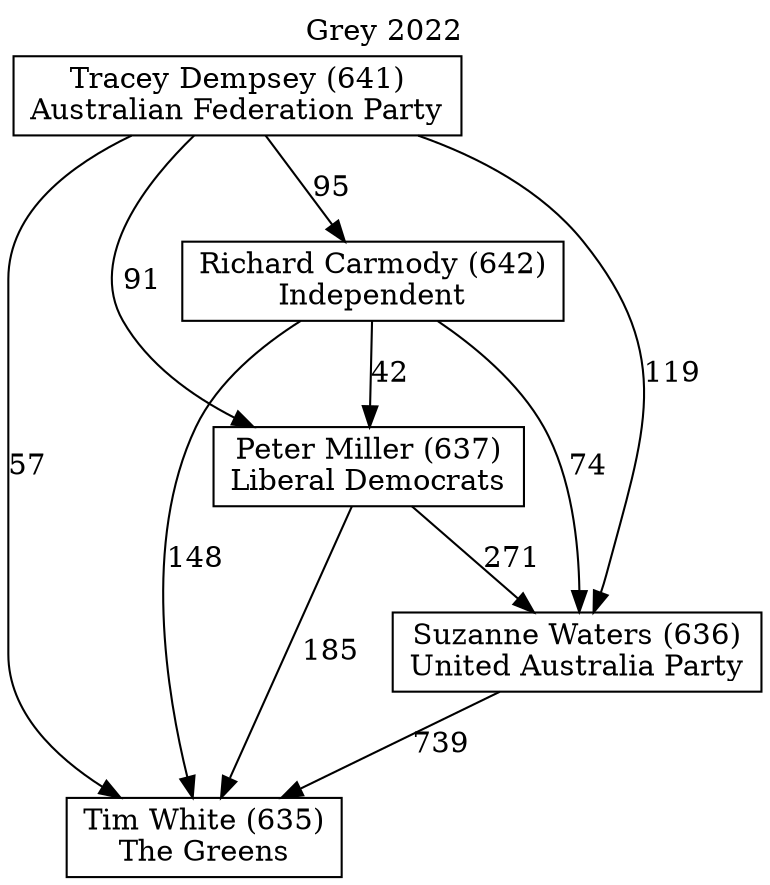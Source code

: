// House preference flow
digraph "Tim White (635)_Grey_2022" {
	graph [label="Grey 2022" labelloc=t mclimit=10]
	node [shape=box]
	"Richard Carmody (642)" [label="Richard Carmody (642)
Independent"]
	"Tracey Dempsey (641)" [label="Tracey Dempsey (641)
Australian Federation Party"]
	"Suzanne Waters (636)" [label="Suzanne Waters (636)
United Australia Party"]
	"Tim White (635)" [label="Tim White (635)
The Greens"]
	"Peter Miller (637)" [label="Peter Miller (637)
Liberal Democrats"]
	"Richard Carmody (642)" -> "Tim White (635)" [label=148]
	"Peter Miller (637)" -> "Tim White (635)" [label=185]
	"Tracey Dempsey (641)" -> "Suzanne Waters (636)" [label=119]
	"Richard Carmody (642)" -> "Peter Miller (637)" [label=42]
	"Richard Carmody (642)" -> "Suzanne Waters (636)" [label=74]
	"Tracey Dempsey (641)" -> "Richard Carmody (642)" [label=95]
	"Tracey Dempsey (641)" -> "Tim White (635)" [label=57]
	"Suzanne Waters (636)" -> "Tim White (635)" [label=739]
	"Peter Miller (637)" -> "Suzanne Waters (636)" [label=271]
	"Tracey Dempsey (641)" -> "Peter Miller (637)" [label=91]
}
